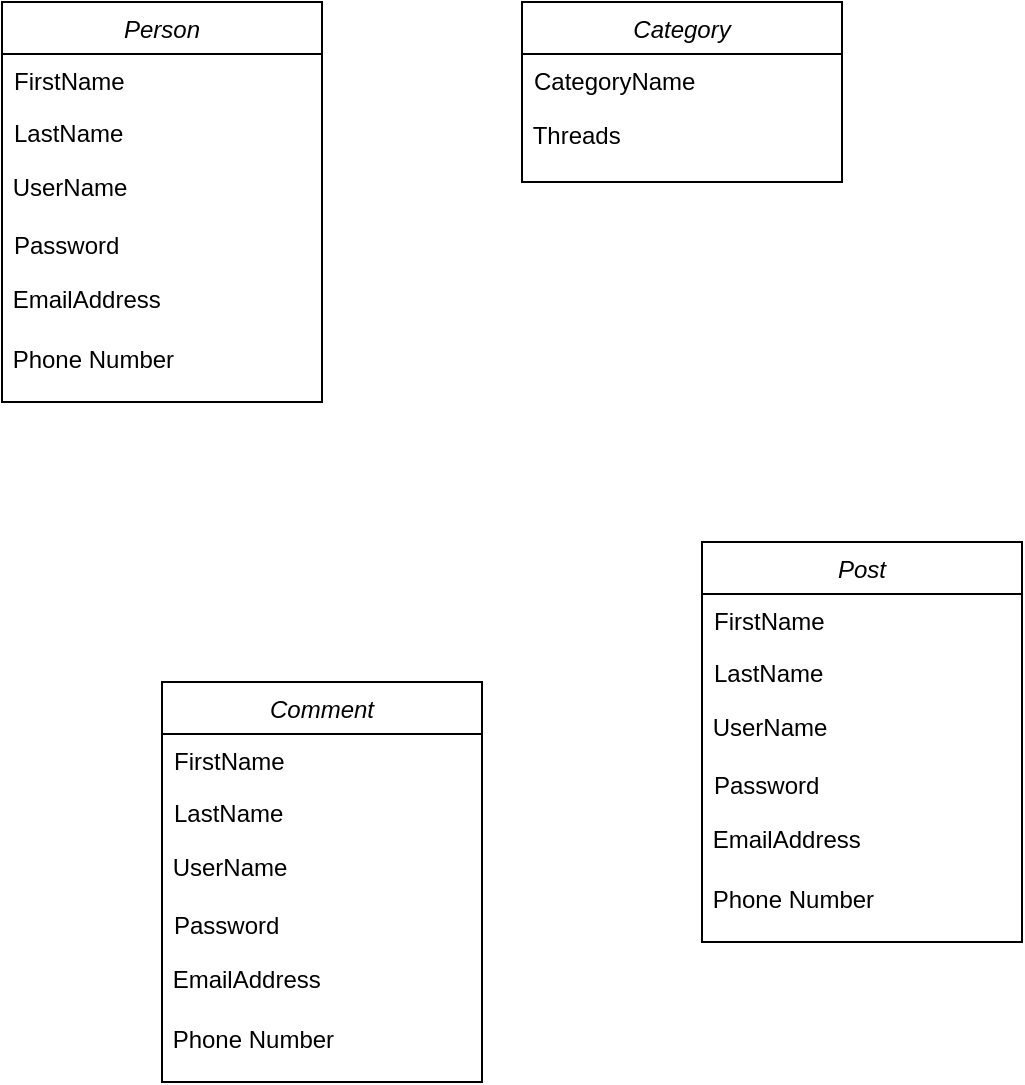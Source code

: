 <mxfile version="21.3.5" type="device">
  <diagram id="C5RBs43oDa-KdzZeNtuy" name="Page-1">
    <mxGraphModel dx="1562" dy="826" grid="1" gridSize="10" guides="1" tooltips="1" connect="1" arrows="1" fold="1" page="1" pageScale="1" pageWidth="827" pageHeight="1169" math="0" shadow="0">
      <root>
        <mxCell id="WIyWlLk6GJQsqaUBKTNV-0" />
        <mxCell id="WIyWlLk6GJQsqaUBKTNV-1" parent="WIyWlLk6GJQsqaUBKTNV-0" />
        <mxCell id="zkfFHV4jXpPFQw0GAbJ--0" value="Person" style="swimlane;fontStyle=2;align=center;verticalAlign=top;childLayout=stackLayout;horizontal=1;startSize=26;horizontalStack=0;resizeParent=1;resizeLast=0;collapsible=1;marginBottom=0;rounded=0;shadow=0;strokeWidth=1;" parent="WIyWlLk6GJQsqaUBKTNV-1" vertex="1">
          <mxGeometry x="120" y="80" width="160" height="200" as="geometry">
            <mxRectangle x="230" y="140" width="160" height="26" as="alternateBounds" />
          </mxGeometry>
        </mxCell>
        <mxCell id="zkfFHV4jXpPFQw0GAbJ--1" value="FirstName" style="text;align=left;verticalAlign=top;spacingLeft=4;spacingRight=4;overflow=hidden;rotatable=0;points=[[0,0.5],[1,0.5]];portConstraint=eastwest;" parent="zkfFHV4jXpPFQw0GAbJ--0" vertex="1">
          <mxGeometry y="26" width="160" height="26" as="geometry" />
        </mxCell>
        <mxCell id="zkfFHV4jXpPFQw0GAbJ--2" value="LastName" style="text;align=left;verticalAlign=top;spacingLeft=4;spacingRight=4;overflow=hidden;rotatable=0;points=[[0,0.5],[1,0.5]];portConstraint=eastwest;rounded=0;shadow=0;html=0;" parent="zkfFHV4jXpPFQw0GAbJ--0" vertex="1">
          <mxGeometry y="52" width="160" height="26" as="geometry" />
        </mxCell>
        <mxCell id="FsI3JhP1318-YX-ZkOqV-0" value="&amp;nbsp;UserName" style="text;html=1;align=left;verticalAlign=middle;resizable=0;points=[];autosize=1;strokeColor=none;fillColor=none;" vertex="1" parent="zkfFHV4jXpPFQw0GAbJ--0">
          <mxGeometry y="78" width="160" height="30" as="geometry" />
        </mxCell>
        <mxCell id="zkfFHV4jXpPFQw0GAbJ--3" value="Password" style="text;align=left;verticalAlign=top;spacingLeft=4;spacingRight=4;overflow=hidden;rotatable=0;points=[[0,0.5],[1,0.5]];portConstraint=eastwest;rounded=0;shadow=0;html=0;" parent="zkfFHV4jXpPFQw0GAbJ--0" vertex="1">
          <mxGeometry y="108" width="160" height="26" as="geometry" />
        </mxCell>
        <mxCell id="FsI3JhP1318-YX-ZkOqV-3" value="&lt;div&gt;&amp;nbsp;EmailAddress&lt;/div&gt;" style="text;html=1;align=left;verticalAlign=middle;resizable=0;points=[];autosize=1;strokeColor=none;fillColor=none;" vertex="1" parent="zkfFHV4jXpPFQw0GAbJ--0">
          <mxGeometry y="134" width="160" height="30" as="geometry" />
        </mxCell>
        <mxCell id="FsI3JhP1318-YX-ZkOqV-4" value="&amp;nbsp;Phone Number" style="text;html=1;align=left;verticalAlign=middle;resizable=0;points=[];autosize=1;strokeColor=none;fillColor=none;" vertex="1" parent="zkfFHV4jXpPFQw0GAbJ--0">
          <mxGeometry y="164" width="160" height="30" as="geometry" />
        </mxCell>
        <mxCell id="FsI3JhP1318-YX-ZkOqV-6" value="Category" style="swimlane;fontStyle=2;align=center;verticalAlign=top;childLayout=stackLayout;horizontal=1;startSize=26;horizontalStack=0;resizeParent=1;resizeLast=0;collapsible=1;marginBottom=0;rounded=0;shadow=0;strokeWidth=1;" vertex="1" parent="WIyWlLk6GJQsqaUBKTNV-1">
          <mxGeometry x="380" y="80" width="160" height="90" as="geometry">
            <mxRectangle x="230" y="140" width="160" height="26" as="alternateBounds" />
          </mxGeometry>
        </mxCell>
        <mxCell id="FsI3JhP1318-YX-ZkOqV-7" value="CategoryName" style="text;align=left;verticalAlign=top;spacingLeft=4;spacingRight=4;overflow=hidden;rotatable=0;points=[[0,0.5],[1,0.5]];portConstraint=eastwest;" vertex="1" parent="FsI3JhP1318-YX-ZkOqV-6">
          <mxGeometry y="26" width="160" height="26" as="geometry" />
        </mxCell>
        <mxCell id="FsI3JhP1318-YX-ZkOqV-9" value="&amp;nbsp;Threads" style="text;html=1;align=left;verticalAlign=middle;resizable=0;points=[];autosize=1;strokeColor=none;fillColor=none;" vertex="1" parent="FsI3JhP1318-YX-ZkOqV-6">
          <mxGeometry y="52" width="160" height="30" as="geometry" />
        </mxCell>
        <mxCell id="FsI3JhP1318-YX-ZkOqV-14" value="Post" style="swimlane;fontStyle=2;align=center;verticalAlign=top;childLayout=stackLayout;horizontal=1;startSize=26;horizontalStack=0;resizeParent=1;resizeLast=0;collapsible=1;marginBottom=0;rounded=0;shadow=0;strokeWidth=1;" vertex="1" parent="WIyWlLk6GJQsqaUBKTNV-1">
          <mxGeometry x="470" y="350" width="160" height="200" as="geometry">
            <mxRectangle x="230" y="140" width="160" height="26" as="alternateBounds" />
          </mxGeometry>
        </mxCell>
        <mxCell id="FsI3JhP1318-YX-ZkOqV-15" value="FirstName" style="text;align=left;verticalAlign=top;spacingLeft=4;spacingRight=4;overflow=hidden;rotatable=0;points=[[0,0.5],[1,0.5]];portConstraint=eastwest;" vertex="1" parent="FsI3JhP1318-YX-ZkOqV-14">
          <mxGeometry y="26" width="160" height="26" as="geometry" />
        </mxCell>
        <mxCell id="FsI3JhP1318-YX-ZkOqV-16" value="LastName" style="text;align=left;verticalAlign=top;spacingLeft=4;spacingRight=4;overflow=hidden;rotatable=0;points=[[0,0.5],[1,0.5]];portConstraint=eastwest;rounded=0;shadow=0;html=0;" vertex="1" parent="FsI3JhP1318-YX-ZkOqV-14">
          <mxGeometry y="52" width="160" height="26" as="geometry" />
        </mxCell>
        <mxCell id="FsI3JhP1318-YX-ZkOqV-17" value="&amp;nbsp;UserName" style="text;html=1;align=left;verticalAlign=middle;resizable=0;points=[];autosize=1;strokeColor=none;fillColor=none;" vertex="1" parent="FsI3JhP1318-YX-ZkOqV-14">
          <mxGeometry y="78" width="160" height="30" as="geometry" />
        </mxCell>
        <mxCell id="FsI3JhP1318-YX-ZkOqV-18" value="Password" style="text;align=left;verticalAlign=top;spacingLeft=4;spacingRight=4;overflow=hidden;rotatable=0;points=[[0,0.5],[1,0.5]];portConstraint=eastwest;rounded=0;shadow=0;html=0;" vertex="1" parent="FsI3JhP1318-YX-ZkOqV-14">
          <mxGeometry y="108" width="160" height="26" as="geometry" />
        </mxCell>
        <mxCell id="FsI3JhP1318-YX-ZkOqV-19" value="&lt;div&gt;&amp;nbsp;EmailAddress&lt;/div&gt;" style="text;html=1;align=left;verticalAlign=middle;resizable=0;points=[];autosize=1;strokeColor=none;fillColor=none;" vertex="1" parent="FsI3JhP1318-YX-ZkOqV-14">
          <mxGeometry y="134" width="160" height="30" as="geometry" />
        </mxCell>
        <mxCell id="FsI3JhP1318-YX-ZkOqV-20" value="&amp;nbsp;Phone Number" style="text;html=1;align=left;verticalAlign=middle;resizable=0;points=[];autosize=1;strokeColor=none;fillColor=none;" vertex="1" parent="FsI3JhP1318-YX-ZkOqV-14">
          <mxGeometry y="164" width="160" height="30" as="geometry" />
        </mxCell>
        <mxCell id="FsI3JhP1318-YX-ZkOqV-21" value="Comment" style="swimlane;fontStyle=2;align=center;verticalAlign=top;childLayout=stackLayout;horizontal=1;startSize=26;horizontalStack=0;resizeParent=1;resizeLast=0;collapsible=1;marginBottom=0;rounded=0;shadow=0;strokeWidth=1;" vertex="1" parent="WIyWlLk6GJQsqaUBKTNV-1">
          <mxGeometry x="200" y="420" width="160" height="200" as="geometry">
            <mxRectangle x="230" y="140" width="160" height="26" as="alternateBounds" />
          </mxGeometry>
        </mxCell>
        <mxCell id="FsI3JhP1318-YX-ZkOqV-22" value="FirstName" style="text;align=left;verticalAlign=top;spacingLeft=4;spacingRight=4;overflow=hidden;rotatable=0;points=[[0,0.5],[1,0.5]];portConstraint=eastwest;" vertex="1" parent="FsI3JhP1318-YX-ZkOqV-21">
          <mxGeometry y="26" width="160" height="26" as="geometry" />
        </mxCell>
        <mxCell id="FsI3JhP1318-YX-ZkOqV-23" value="LastName" style="text;align=left;verticalAlign=top;spacingLeft=4;spacingRight=4;overflow=hidden;rotatable=0;points=[[0,0.5],[1,0.5]];portConstraint=eastwest;rounded=0;shadow=0;html=0;" vertex="1" parent="FsI3JhP1318-YX-ZkOqV-21">
          <mxGeometry y="52" width="160" height="26" as="geometry" />
        </mxCell>
        <mxCell id="FsI3JhP1318-YX-ZkOqV-24" value="&amp;nbsp;UserName" style="text;html=1;align=left;verticalAlign=middle;resizable=0;points=[];autosize=1;strokeColor=none;fillColor=none;" vertex="1" parent="FsI3JhP1318-YX-ZkOqV-21">
          <mxGeometry y="78" width="160" height="30" as="geometry" />
        </mxCell>
        <mxCell id="FsI3JhP1318-YX-ZkOqV-25" value="Password" style="text;align=left;verticalAlign=top;spacingLeft=4;spacingRight=4;overflow=hidden;rotatable=0;points=[[0,0.5],[1,0.5]];portConstraint=eastwest;rounded=0;shadow=0;html=0;" vertex="1" parent="FsI3JhP1318-YX-ZkOqV-21">
          <mxGeometry y="108" width="160" height="26" as="geometry" />
        </mxCell>
        <mxCell id="FsI3JhP1318-YX-ZkOqV-26" value="&lt;div&gt;&amp;nbsp;EmailAddress&lt;/div&gt;" style="text;html=1;align=left;verticalAlign=middle;resizable=0;points=[];autosize=1;strokeColor=none;fillColor=none;" vertex="1" parent="FsI3JhP1318-YX-ZkOqV-21">
          <mxGeometry y="134" width="160" height="30" as="geometry" />
        </mxCell>
        <mxCell id="FsI3JhP1318-YX-ZkOqV-27" value="&amp;nbsp;Phone Number" style="text;html=1;align=left;verticalAlign=middle;resizable=0;points=[];autosize=1;strokeColor=none;fillColor=none;" vertex="1" parent="FsI3JhP1318-YX-ZkOqV-21">
          <mxGeometry y="164" width="160" height="30" as="geometry" />
        </mxCell>
      </root>
    </mxGraphModel>
  </diagram>
</mxfile>
